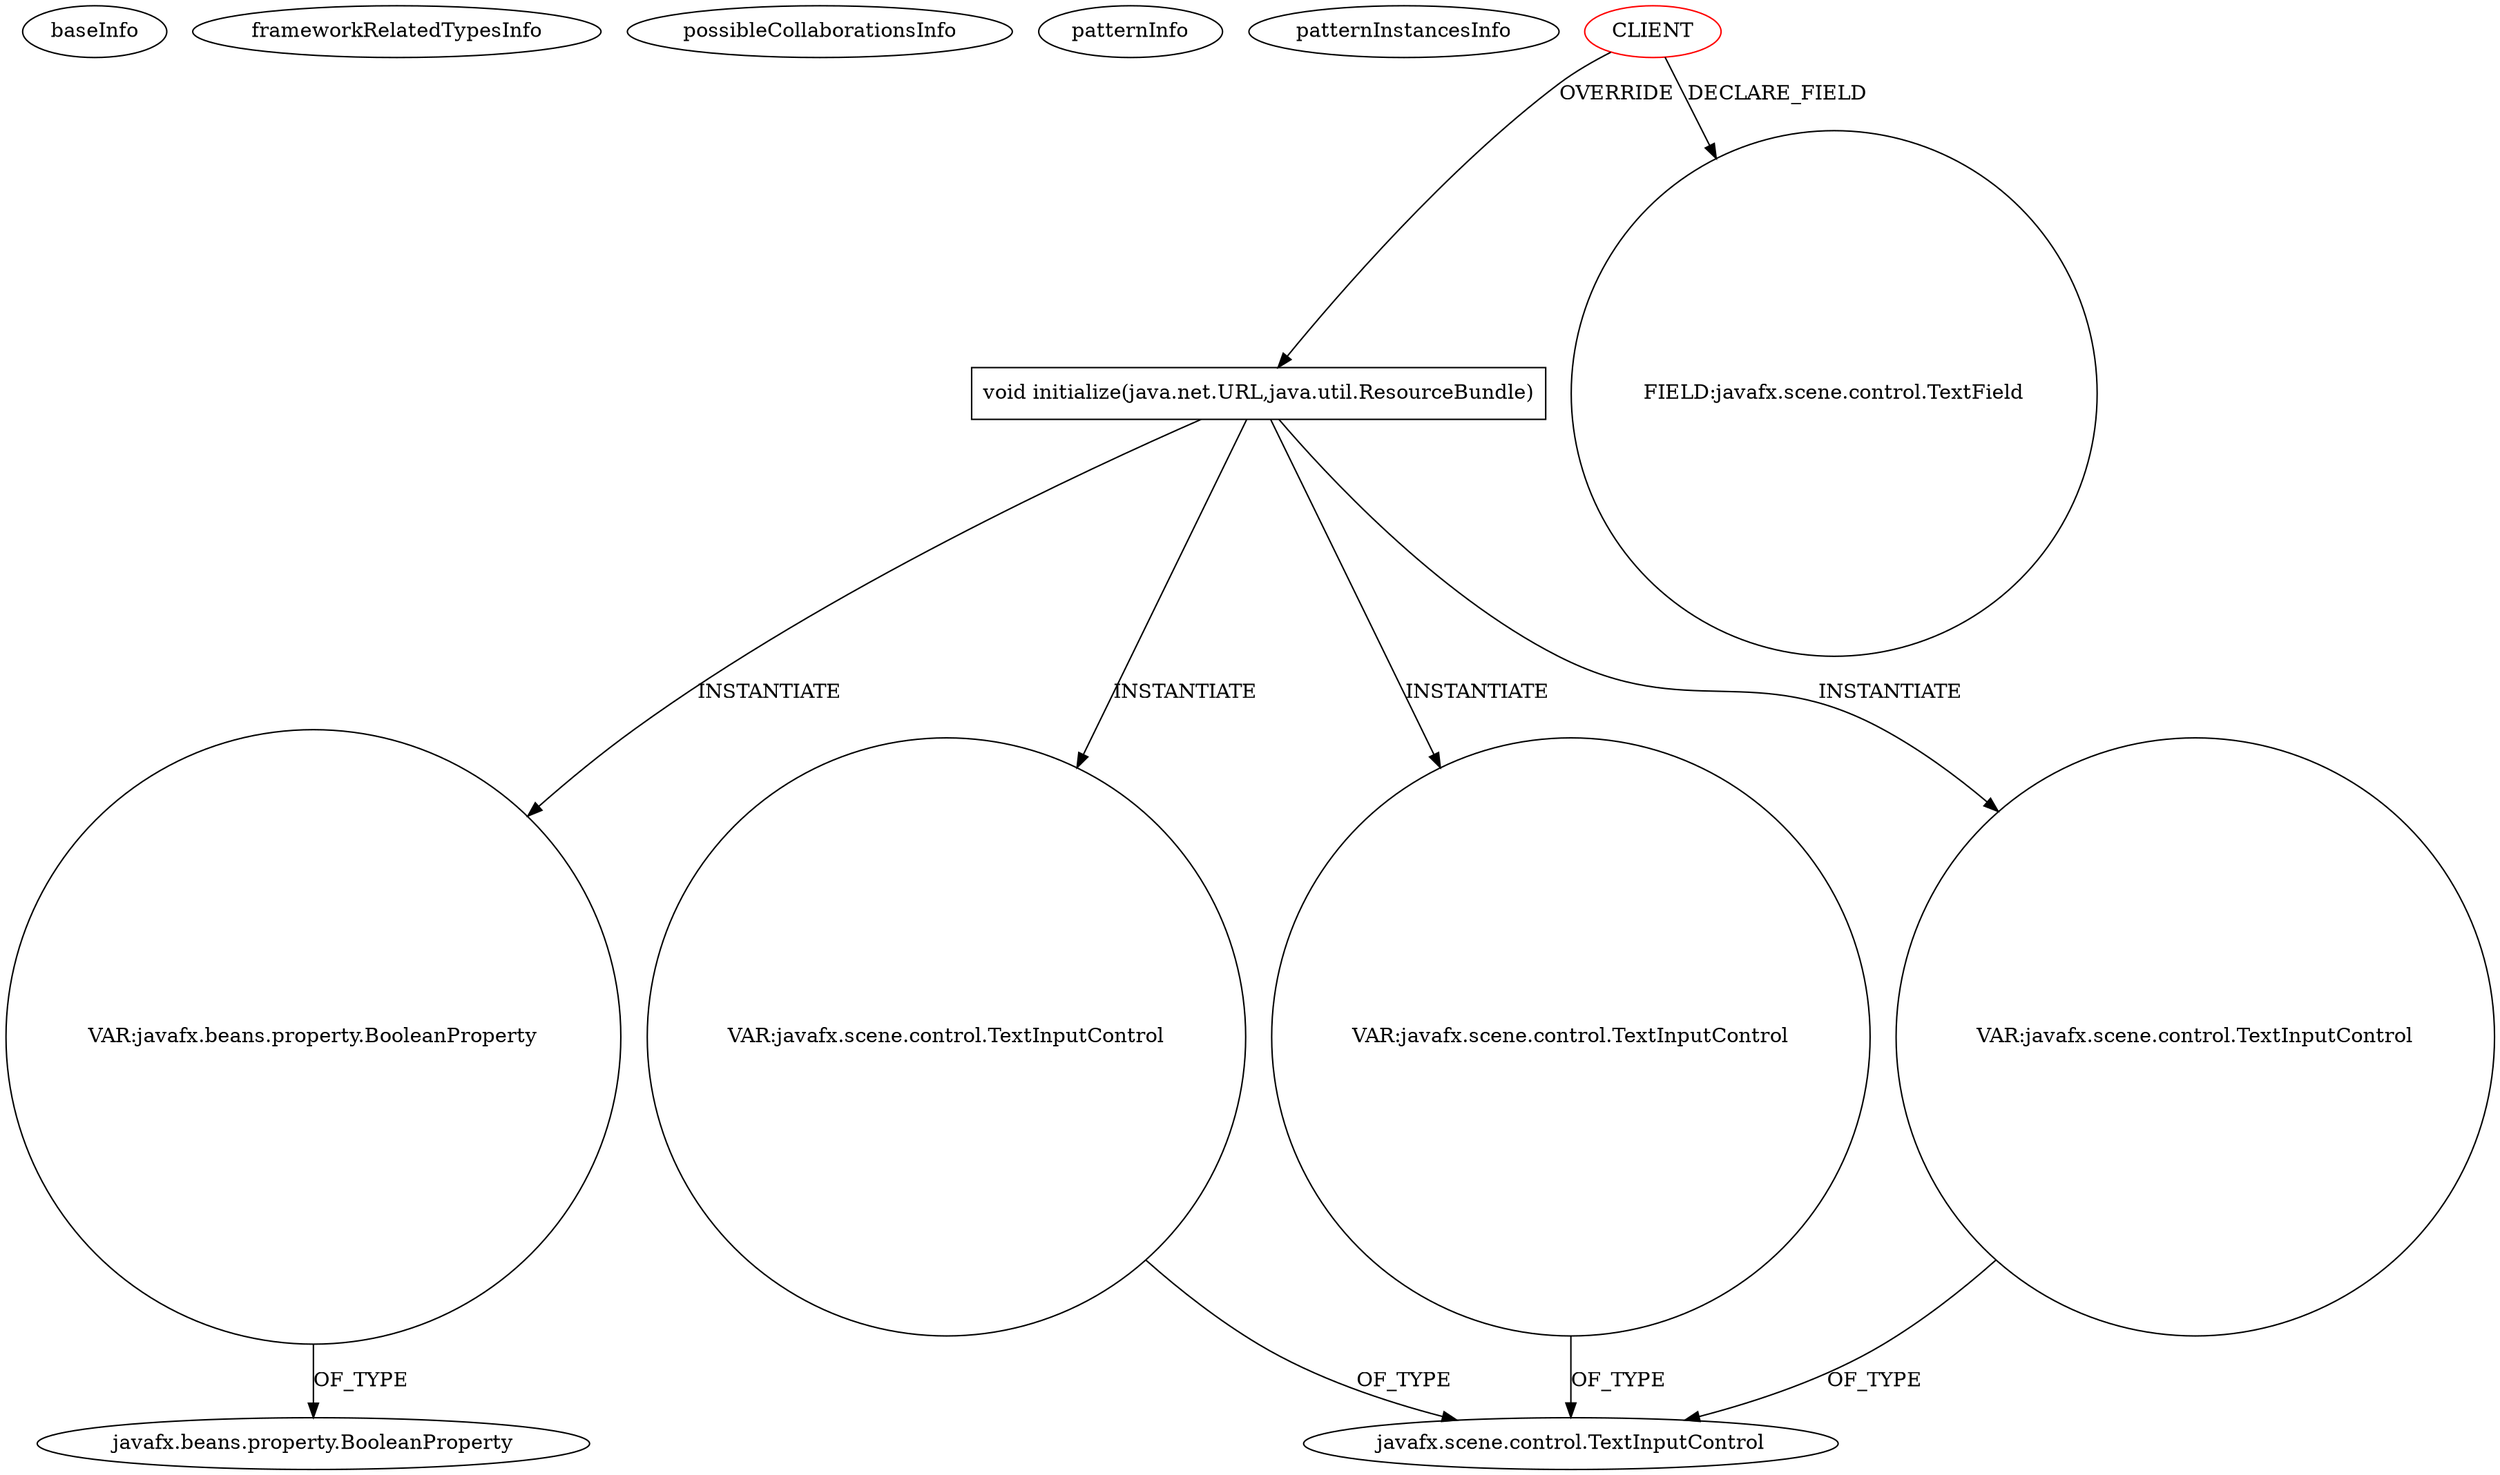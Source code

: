 digraph {
baseInfo[graphId=2100,category="pattern",isAnonymous=false,possibleRelation=false]
frameworkRelatedTypesInfo[]
possibleCollaborationsInfo[]
patternInfo[frequency=2.0,patternRootClient=0]
patternInstancesInfo[0="magomar-jfxpojobinding~/magomar-jfxpojobinding/jfxpojobinding-master/src/main/java/jfxpojobinding/SimpleViewController.java~SimpleViewController~3518",1="bianconejo-CEFX~/bianconejo-CEFX/CEFX-master/src/cefx/CECommandeController.java~CECommandeController~2084"]
447[label="javafx.beans.property.BooleanProperty",vertexType="FRAMEWORK_CLASS_TYPE",isFrameworkType=false]
475[label="VAR:javafx.beans.property.BooleanProperty",vertexType="VARIABLE_EXPRESION",isFrameworkType=false,shape=circle]
104[label="void initialize(java.net.URL,java.util.ResourceBundle)",vertexType="OVERRIDING_METHOD_DECLARATION",isFrameworkType=false,shape=box]
0[label="CLIENT",vertexType="ROOT_CLIENT_CLASS_DECLARATION",isFrameworkType=false,color=red]
131[label="VAR:javafx.scene.control.TextInputControl",vertexType="VARIABLE_EXPRESION",isFrameworkType=false,shape=circle]
244[label="VAR:javafx.scene.control.TextInputControl",vertexType="VARIABLE_EXPRESION",isFrameworkType=false,shape=circle]
146[label="VAR:javafx.scene.control.TextInputControl",vertexType="VARIABLE_EXPRESION",isFrameworkType=false,shape=circle]
125[label="javafx.scene.control.TextInputControl",vertexType="FRAMEWORK_CLASS_TYPE",isFrameworkType=false]
84[label="FIELD:javafx.scene.control.TextField",vertexType="FIELD_DECLARATION",isFrameworkType=false,shape=circle]
104->244[label="INSTANTIATE"]
104->475[label="INSTANTIATE"]
0->104[label="OVERRIDE"]
146->125[label="OF_TYPE"]
475->447[label="OF_TYPE"]
104->131[label="INSTANTIATE"]
131->125[label="OF_TYPE"]
0->84[label="DECLARE_FIELD"]
244->125[label="OF_TYPE"]
104->146[label="INSTANTIATE"]
}
